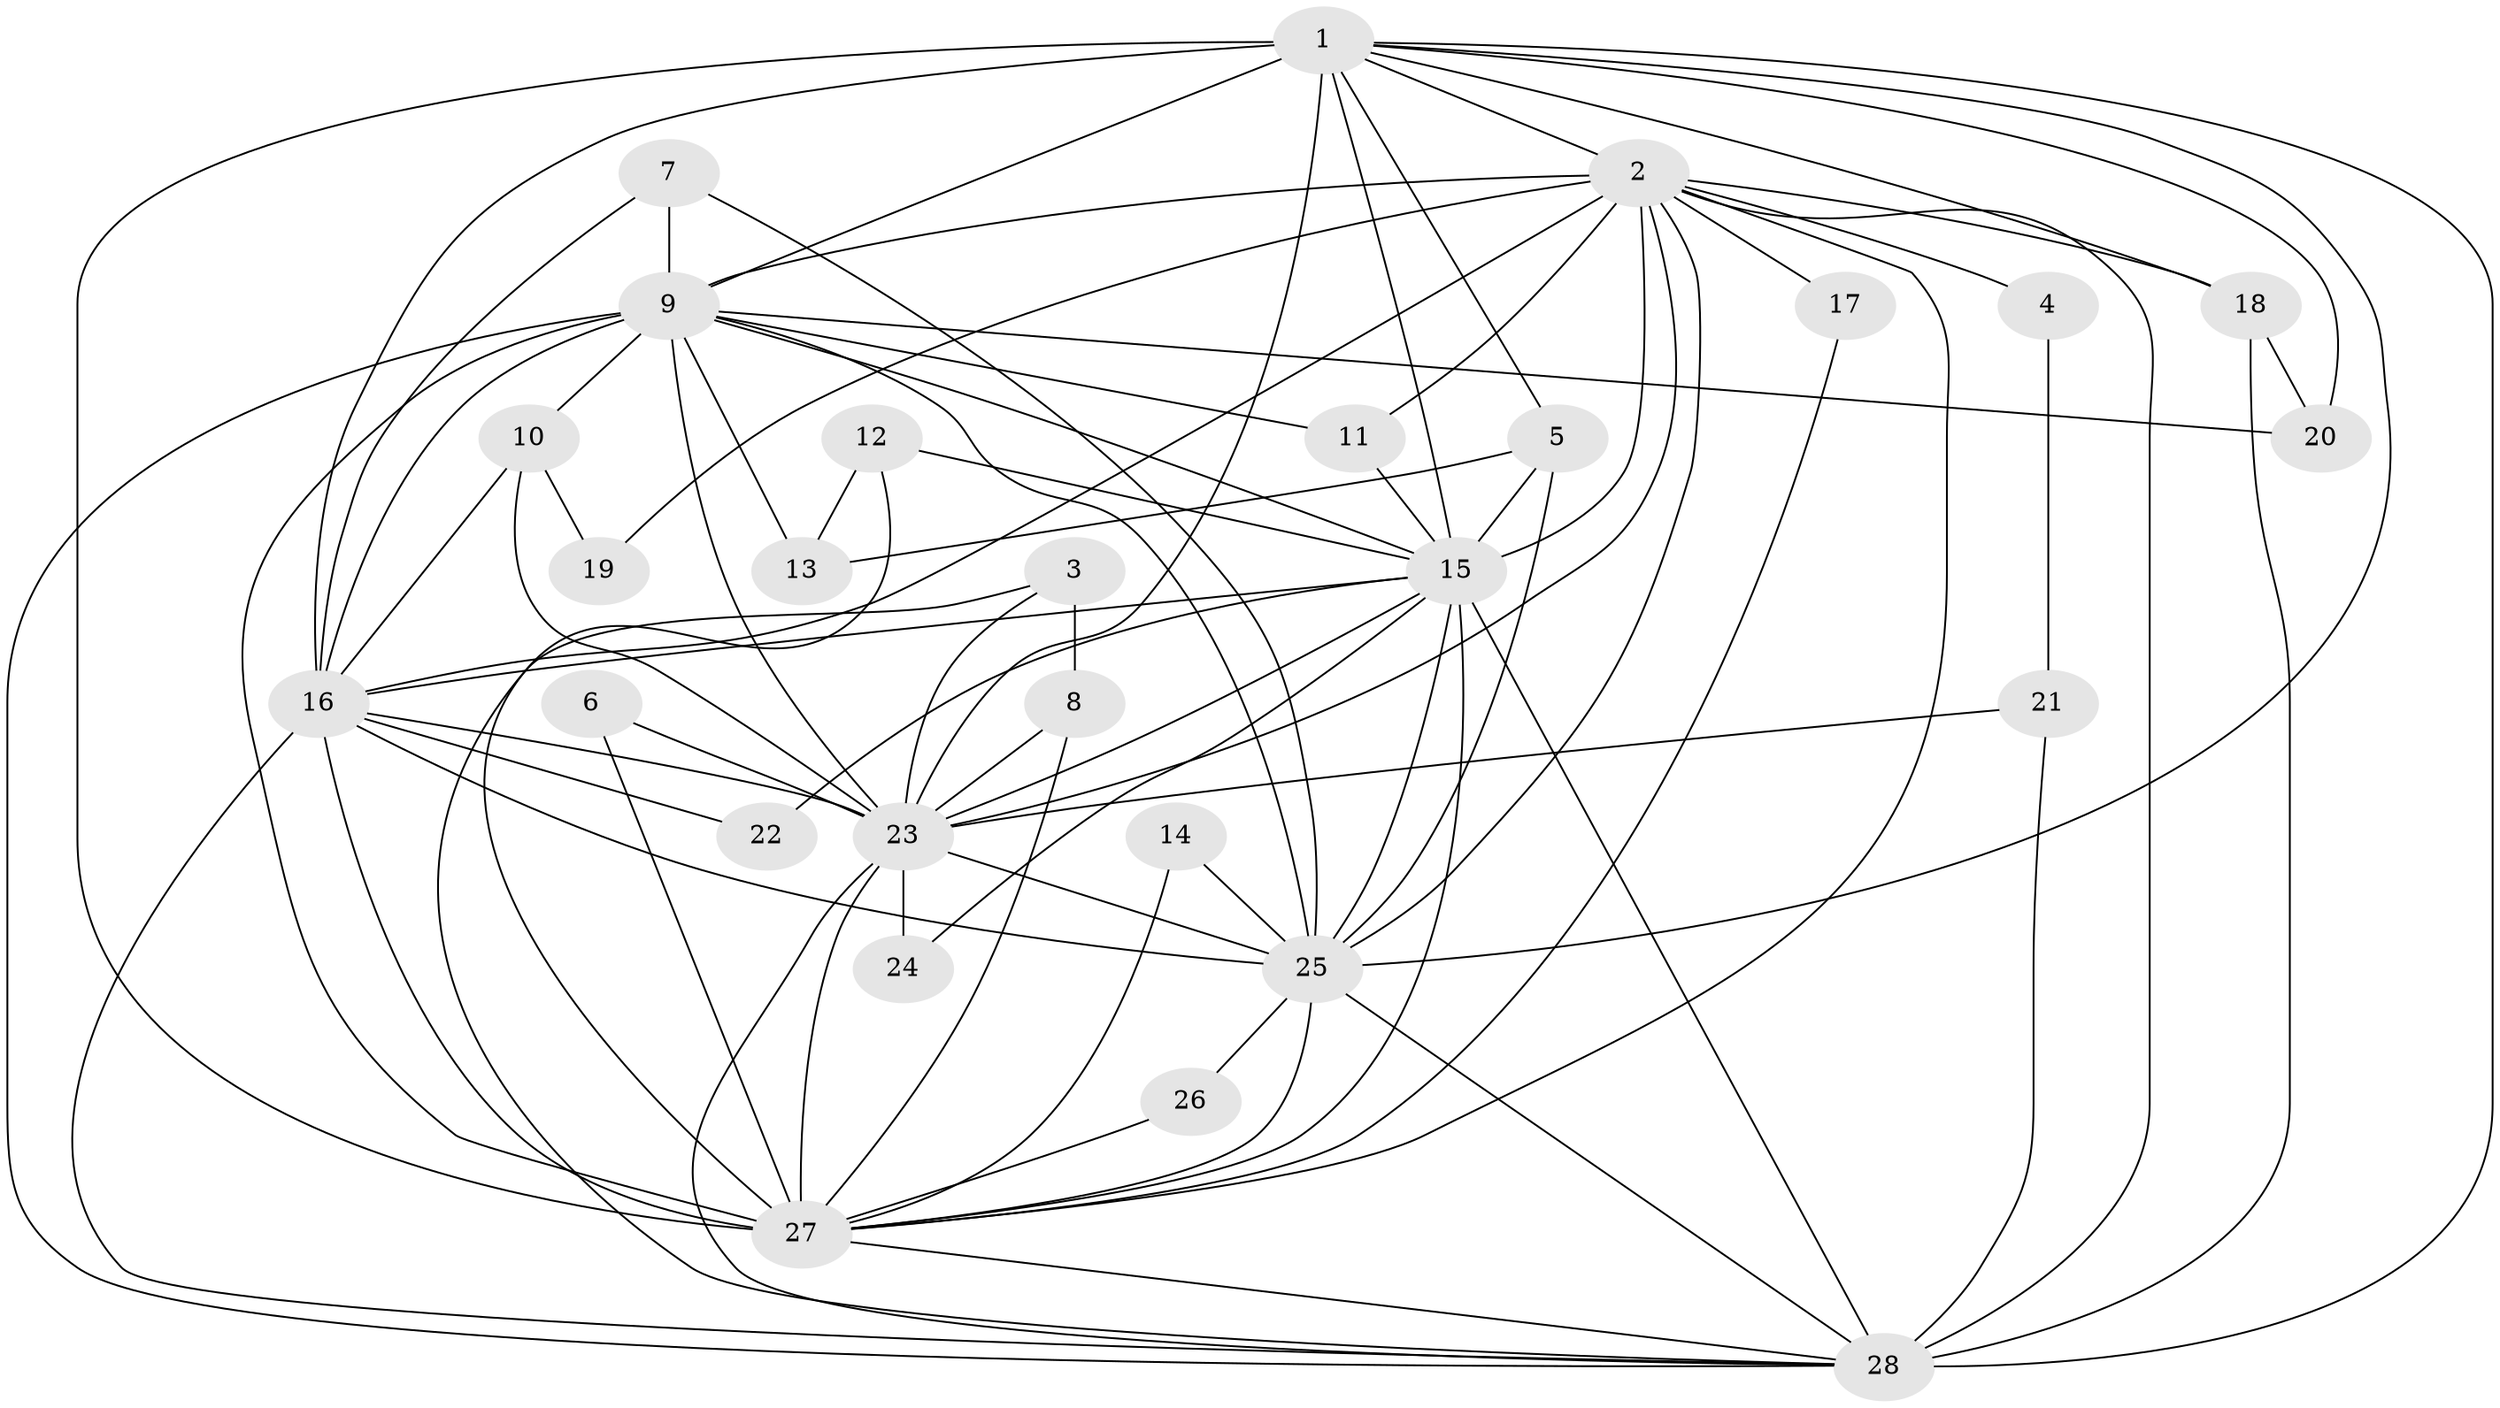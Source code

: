 // original degree distribution, {16: 0.07142857142857142, 12: 0.017857142857142856, 15: 0.017857142857142856, 20: 0.017857142857142856, 13: 0.017857142857142856, 19: 0.03571428571428571, 3: 0.17857142857142858, 2: 0.5535714285714286, 4: 0.08928571428571429}
// Generated by graph-tools (version 1.1) at 2025/01/03/09/25 03:01:32]
// undirected, 28 vertices, 82 edges
graph export_dot {
graph [start="1"]
  node [color=gray90,style=filled];
  1;
  2;
  3;
  4;
  5;
  6;
  7;
  8;
  9;
  10;
  11;
  12;
  13;
  14;
  15;
  16;
  17;
  18;
  19;
  20;
  21;
  22;
  23;
  24;
  25;
  26;
  27;
  28;
  1 -- 2 [weight=2.0];
  1 -- 5 [weight=1.0];
  1 -- 9 [weight=2.0];
  1 -- 15 [weight=3.0];
  1 -- 16 [weight=2.0];
  1 -- 18 [weight=1.0];
  1 -- 20 [weight=1.0];
  1 -- 23 [weight=2.0];
  1 -- 25 [weight=2.0];
  1 -- 27 [weight=3.0];
  1 -- 28 [weight=4.0];
  2 -- 4 [weight=1.0];
  2 -- 9 [weight=1.0];
  2 -- 11 [weight=1.0];
  2 -- 15 [weight=1.0];
  2 -- 16 [weight=2.0];
  2 -- 17 [weight=2.0];
  2 -- 18 [weight=1.0];
  2 -- 19 [weight=1.0];
  2 -- 23 [weight=1.0];
  2 -- 25 [weight=1.0];
  2 -- 27 [weight=1.0];
  2 -- 28 [weight=1.0];
  3 -- 8 [weight=1.0];
  3 -- 23 [weight=1.0];
  3 -- 28 [weight=1.0];
  4 -- 21 [weight=1.0];
  5 -- 13 [weight=1.0];
  5 -- 15 [weight=1.0];
  5 -- 25 [weight=1.0];
  6 -- 23 [weight=1.0];
  6 -- 27 [weight=1.0];
  7 -- 9 [weight=1.0];
  7 -- 16 [weight=1.0];
  7 -- 25 [weight=1.0];
  8 -- 23 [weight=1.0];
  8 -- 27 [weight=1.0];
  9 -- 10 [weight=1.0];
  9 -- 11 [weight=1.0];
  9 -- 13 [weight=1.0];
  9 -- 15 [weight=1.0];
  9 -- 16 [weight=1.0];
  9 -- 20 [weight=1.0];
  9 -- 23 [weight=1.0];
  9 -- 25 [weight=1.0];
  9 -- 27 [weight=2.0];
  9 -- 28 [weight=2.0];
  10 -- 16 [weight=1.0];
  10 -- 19 [weight=1.0];
  10 -- 23 [weight=1.0];
  11 -- 15 [weight=1.0];
  12 -- 13 [weight=1.0];
  12 -- 15 [weight=1.0];
  12 -- 27 [weight=1.0];
  14 -- 25 [weight=1.0];
  14 -- 27 [weight=1.0];
  15 -- 16 [weight=1.0];
  15 -- 22 [weight=1.0];
  15 -- 23 [weight=1.0];
  15 -- 24 [weight=1.0];
  15 -- 25 [weight=1.0];
  15 -- 27 [weight=1.0];
  15 -- 28 [weight=1.0];
  16 -- 22 [weight=2.0];
  16 -- 23 [weight=1.0];
  16 -- 25 [weight=2.0];
  16 -- 27 [weight=1.0];
  16 -- 28 [weight=2.0];
  17 -- 27 [weight=1.0];
  18 -- 20 [weight=1.0];
  18 -- 28 [weight=1.0];
  21 -- 23 [weight=1.0];
  21 -- 28 [weight=1.0];
  23 -- 24 [weight=1.0];
  23 -- 25 [weight=2.0];
  23 -- 27 [weight=2.0];
  23 -- 28 [weight=2.0];
  25 -- 26 [weight=1.0];
  25 -- 27 [weight=1.0];
  25 -- 28 [weight=2.0];
  26 -- 27 [weight=1.0];
  27 -- 28 [weight=2.0];
}

